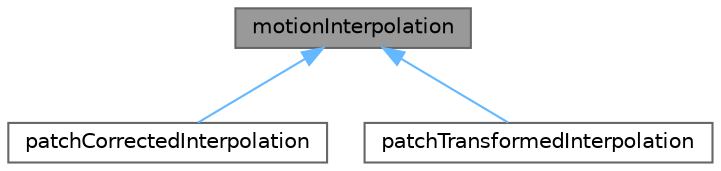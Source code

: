 digraph "motionInterpolation"
{
 // LATEX_PDF_SIZE
  bgcolor="transparent";
  edge [fontname=Helvetica,fontsize=10,labelfontname=Helvetica,labelfontsize=10];
  node [fontname=Helvetica,fontsize=10,shape=box,height=0.2,width=0.4];
  Node1 [id="Node000001",label="motionInterpolation",height=0.2,width=0.4,color="gray40", fillcolor="grey60", style="filled", fontcolor="black",tooltip="Base class for interpolation of cell displacement fields, generated by fvMotionSolvers,..."];
  Node1 -> Node2 [id="edge1_Node000001_Node000002",dir="back",color="steelblue1",style="solid",tooltip=" "];
  Node2 [id="Node000002",label="patchCorrectedInterpolation",height=0.2,width=0.4,color="gray40", fillcolor="white", style="filled",URL="$classFoam_1_1patchCorrectedInterpolation.html",tooltip="Interpolation of cell-based displacements to the points with additional correction for interpolation ..."];
  Node1 -> Node3 [id="edge2_Node000001_Node000003",dir="back",color="steelblue1",style="solid",tooltip=" "];
  Node3 [id="Node000003",label="patchTransformedInterpolation",height=0.2,width=0.4,color="gray40", fillcolor="white", style="filled",URL="$classFoam_1_1patchTransformedInterpolation.html",tooltip="Interpolation of cell-based displacements to the points with additional correction of patch-adjacent ..."];
}
